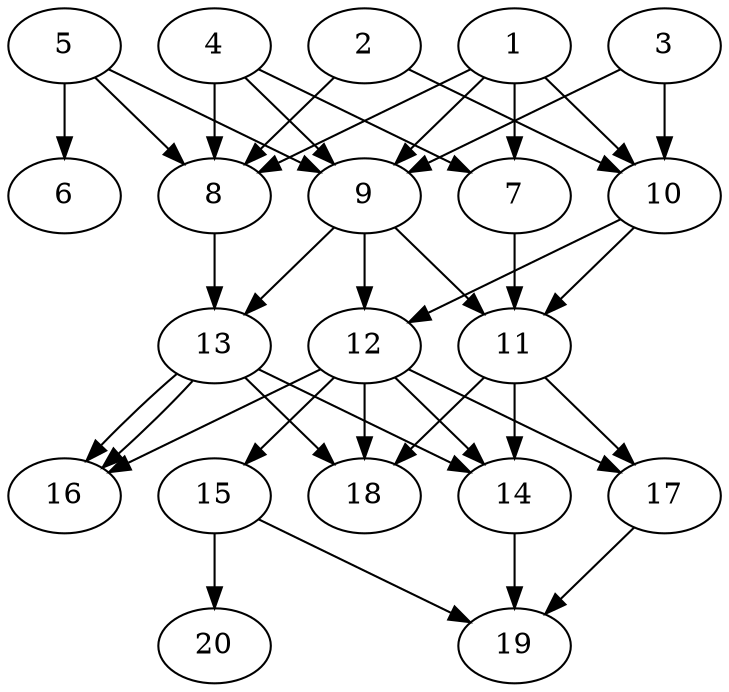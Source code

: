 // DAG automatically generated by daggen at Tue Jul 23 14:31:37 2019
// ./daggen --dot -n 20 --ccr 0.5 --fat 0.5 --regular 0.5 --density 0.8 --mindata 5242880 --maxdata 52428800 
digraph G {
  1 [size="97779712", alpha="0.08", expect_size="48889856"] 
  1 -> 7 [size ="48889856"]
  1 -> 8 [size ="48889856"]
  1 -> 9 [size ="48889856"]
  1 -> 10 [size ="48889856"]
  2 [size="80615424", alpha="0.02", expect_size="40307712"] 
  2 -> 8 [size ="40307712"]
  2 -> 10 [size ="40307712"]
  3 [size="39380992", alpha="0.01", expect_size="19690496"] 
  3 -> 9 [size ="19690496"]
  3 -> 10 [size ="19690496"]
  4 [size="74117120", alpha="0.20", expect_size="37058560"] 
  4 -> 7 [size ="37058560"]
  4 -> 8 [size ="37058560"]
  4 -> 9 [size ="37058560"]
  5 [size="50632704", alpha="0.14", expect_size="25316352"] 
  5 -> 6 [size ="25316352"]
  5 -> 8 [size ="25316352"]
  5 -> 9 [size ="25316352"]
  6 [size="48689152", alpha="0.05", expect_size="24344576"] 
  7 [size="70426624", alpha="0.05", expect_size="35213312"] 
  7 -> 11 [size ="35213312"]
  8 [size="59994112", alpha="0.10", expect_size="29997056"] 
  8 -> 13 [size ="29997056"]
  9 [size="92620800", alpha="0.06", expect_size="46310400"] 
  9 -> 11 [size ="46310400"]
  9 -> 12 [size ="46310400"]
  9 -> 13 [size ="46310400"]
  10 [size="75022336", alpha="0.03", expect_size="37511168"] 
  10 -> 11 [size ="37511168"]
  10 -> 12 [size ="37511168"]
  11 [size="12062720", alpha="0.05", expect_size="6031360"] 
  11 -> 14 [size ="6031360"]
  11 -> 17 [size ="6031360"]
  11 -> 18 [size ="6031360"]
  12 [size="47716352", alpha="0.14", expect_size="23858176"] 
  12 -> 14 [size ="23858176"]
  12 -> 15 [size ="23858176"]
  12 -> 16 [size ="23858176"]
  12 -> 17 [size ="23858176"]
  12 -> 18 [size ="23858176"]
  13 [size="55566336", alpha="0.05", expect_size="27783168"] 
  13 -> 14 [size ="27783168"]
  13 -> 16 [size ="27783168"]
  13 -> 16 [size ="27783168"]
  13 -> 18 [size ="27783168"]
  14 [size="58376192", alpha="0.04", expect_size="29188096"] 
  14 -> 19 [size ="29188096"]
  15 [size="57829376", alpha="0.13", expect_size="28914688"] 
  15 -> 19 [size ="28914688"]
  15 -> 20 [size ="28914688"]
  16 [size="27295744", alpha="0.14", expect_size="13647872"] 
  17 [size="52674560", alpha="0.10", expect_size="26337280"] 
  17 -> 19 [size ="26337280"]
  18 [size="74082304", alpha="0.04", expect_size="37041152"] 
  19 [size="28508160", alpha="0.16", expect_size="14254080"] 
  20 [size="54796288", alpha="0.15", expect_size="27398144"] 
}
